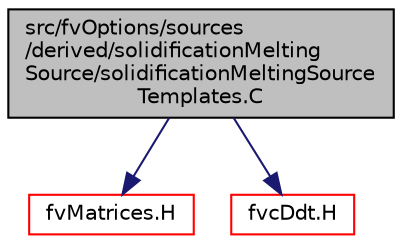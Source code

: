 digraph "src/fvOptions/sources/derived/solidificationMeltingSource/solidificationMeltingSourceTemplates.C"
{
  bgcolor="transparent";
  edge [fontname="Helvetica",fontsize="10",labelfontname="Helvetica",labelfontsize="10"];
  node [fontname="Helvetica",fontsize="10",shape=record];
  Node1 [label="src/fvOptions/sources\l/derived/solidificationMelting\lSource/solidificationMeltingSource\lTemplates.C",height=0.2,width=0.4,color="black", fillcolor="grey75", style="filled", fontcolor="black"];
  Node1 -> Node2 [color="midnightblue",fontsize="10",style="solid",fontname="Helvetica"];
  Node2 [label="fvMatrices.H",height=0.2,width=0.4,color="red",URL="$a05966.html",tooltip="A special matrix type and solver, designed for finite volume solutions of scalar equations. "];
  Node1 -> Node3 [color="midnightblue",fontsize="10",style="solid",fontname="Helvetica"];
  Node3 [label="fvcDdt.H",height=0.2,width=0.4,color="red",URL="$a05860.html",tooltip="Calculate the first temporal derivative. "];
}
